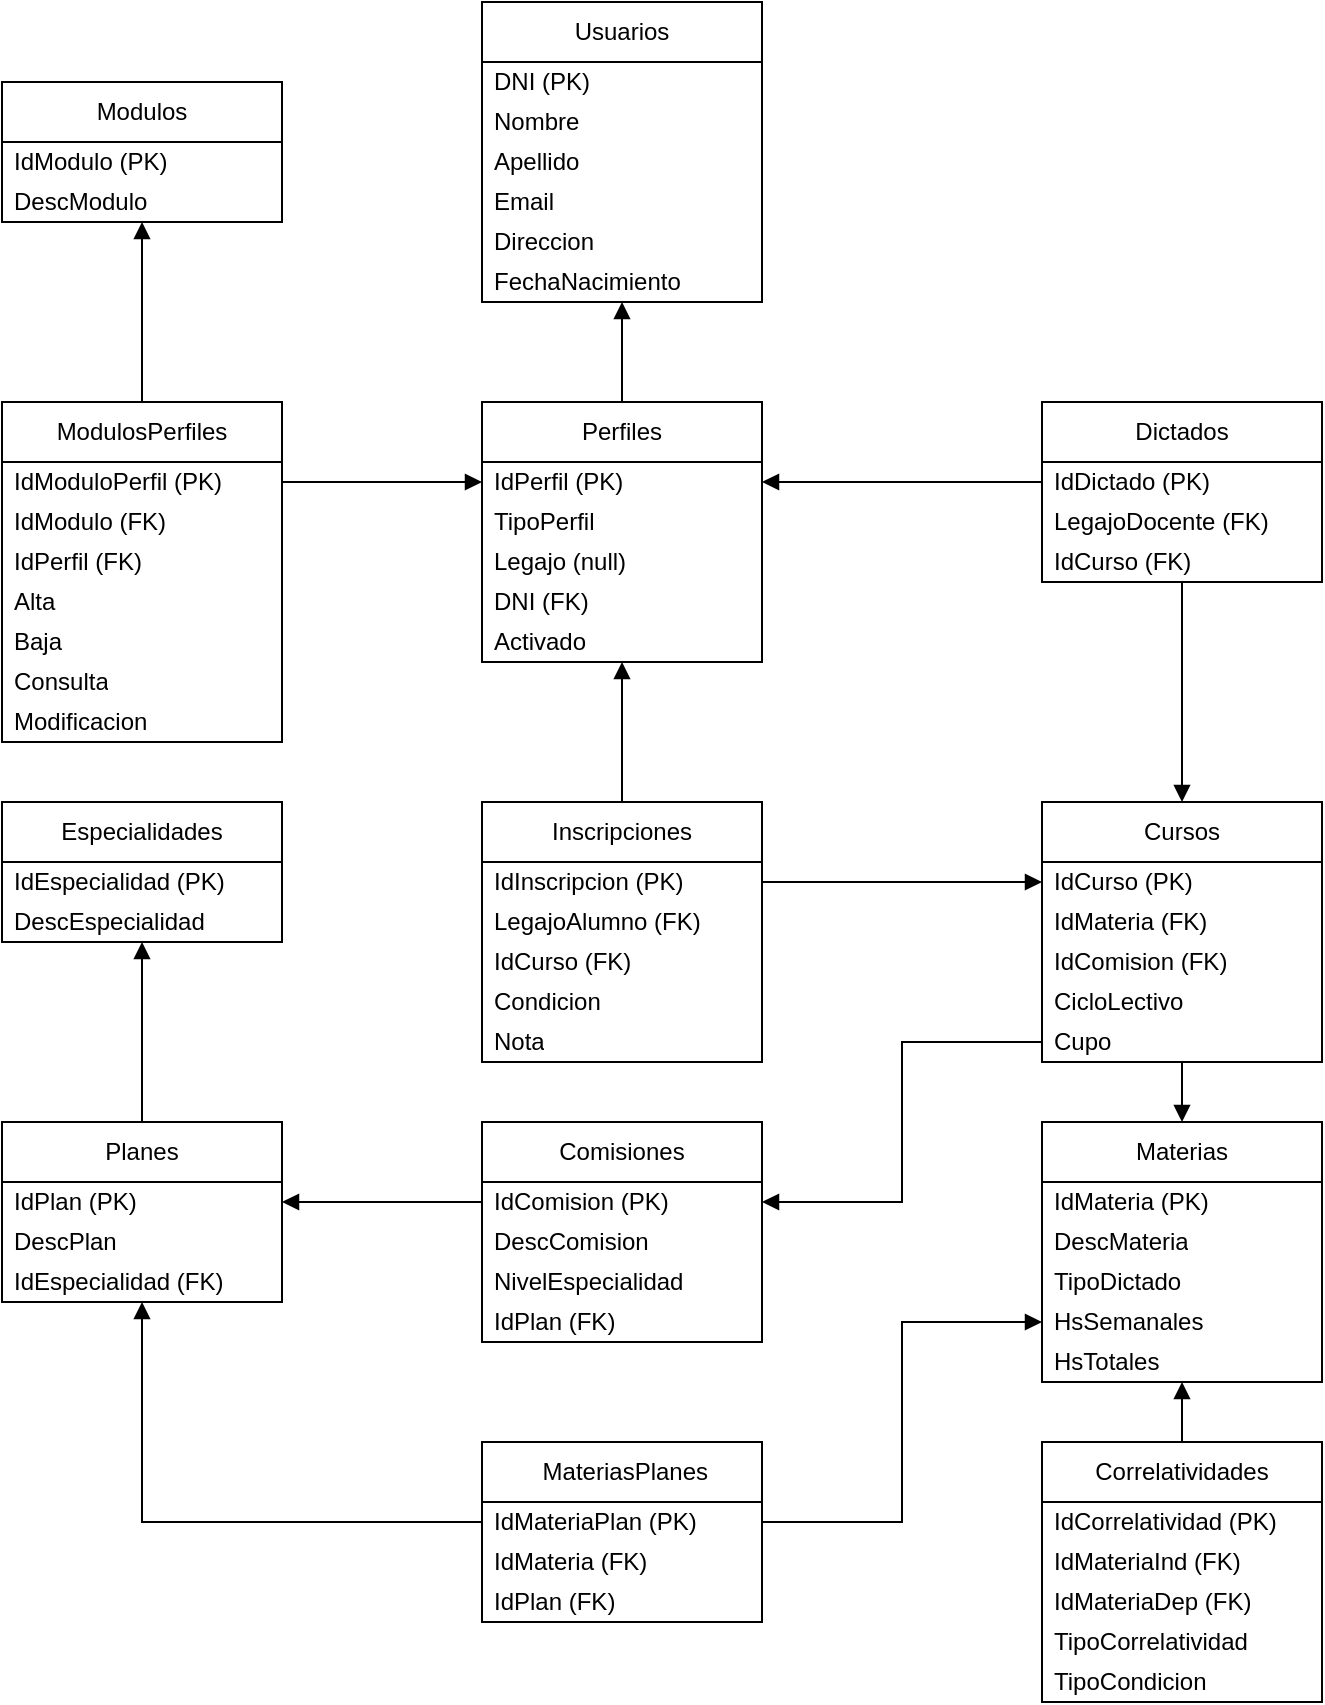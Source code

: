 <mxfile version="24.7.7">
  <diagram name="Página-1" id="l2a9CAKYkwAbRmcIEHnx">
    <mxGraphModel dx="1602" dy="895" grid="1" gridSize="10" guides="1" tooltips="1" connect="1" arrows="1" fold="1" page="1" pageScale="1" pageWidth="827" pageHeight="1169" math="0" shadow="0">
      <root>
        <mxCell id="0" />
        <mxCell id="1" parent="0" />
        <mxCell id="CS71V7BLejoO1bEl9pAI-142" style="edgeStyle=orthogonalEdgeStyle;rounded=0;orthogonalLoop=1;jettySize=auto;html=1;exitX=0.5;exitY=0;exitDx=0;exitDy=0;endArrow=block;endFill=1;" edge="1" parent="1" source="FC6xIrbxO7BIfS6cuUtR-1" target="CS71V7BLejoO1bEl9pAI-1">
          <mxGeometry relative="1" as="geometry" />
        </mxCell>
        <mxCell id="FC6xIrbxO7BIfS6cuUtR-1" value="Perfiles" style="swimlane;fontStyle=0;childLayout=stackLayout;horizontal=1;startSize=30;horizontalStack=0;resizeParent=1;resizeParentMax=0;resizeLast=0;collapsible=1;marginBottom=0;whiteSpace=wrap;html=1;" parent="1" vertex="1">
          <mxGeometry x="320" y="280" width="140" height="130" as="geometry" />
        </mxCell>
        <mxCell id="CS71V7BLejoO1bEl9pAI-99" value="IdPerfil (PK)" style="text;strokeColor=none;fillColor=none;align=left;verticalAlign=middle;spacingLeft=4;spacingRight=4;overflow=hidden;points=[[0,0.5],[1,0.5]];portConstraint=eastwest;rotatable=0;whiteSpace=wrap;html=1;" vertex="1" parent="FC6xIrbxO7BIfS6cuUtR-1">
          <mxGeometry y="30" width="140" height="20" as="geometry" />
        </mxCell>
        <mxCell id="FC6xIrbxO7BIfS6cuUtR-9" value="TipoPerfil" style="text;strokeColor=none;fillColor=none;align=left;verticalAlign=middle;spacingLeft=4;spacingRight=4;overflow=hidden;points=[[0,0.5],[1,0.5]];portConstraint=eastwest;rotatable=0;whiteSpace=wrap;html=1;" parent="FC6xIrbxO7BIfS6cuUtR-1" vertex="1">
          <mxGeometry y="50" width="140" height="20" as="geometry" />
        </mxCell>
        <mxCell id="CS71V7BLejoO1bEl9pAI-15" value="Legajo (null)" style="text;strokeColor=none;fillColor=none;align=left;verticalAlign=middle;spacingLeft=4;spacingRight=4;overflow=hidden;points=[[0,0.5],[1,0.5]];portConstraint=eastwest;rotatable=0;whiteSpace=wrap;html=1;" vertex="1" parent="FC6xIrbxO7BIfS6cuUtR-1">
          <mxGeometry y="70" width="140" height="20" as="geometry" />
        </mxCell>
        <mxCell id="CS71V7BLejoO1bEl9pAI-17" value="DNI (FK)" style="text;strokeColor=none;fillColor=none;align=left;verticalAlign=middle;spacingLeft=4;spacingRight=4;overflow=hidden;points=[[0,0.5],[1,0.5]];portConstraint=eastwest;rotatable=0;whiteSpace=wrap;html=1;" vertex="1" parent="FC6xIrbxO7BIfS6cuUtR-1">
          <mxGeometry y="90" width="140" height="20" as="geometry" />
        </mxCell>
        <mxCell id="CS71V7BLejoO1bEl9pAI-157" value="Activado" style="text;strokeColor=none;fillColor=none;align=left;verticalAlign=middle;spacingLeft=4;spacingRight=4;overflow=hidden;points=[[0,0.5],[1,0.5]];portConstraint=eastwest;rotatable=0;whiteSpace=wrap;html=1;" vertex="1" parent="FC6xIrbxO7BIfS6cuUtR-1">
          <mxGeometry y="110" width="140" height="20" as="geometry" />
        </mxCell>
        <mxCell id="CS71V7BLejoO1bEl9pAI-1" value="Usuarios" style="swimlane;fontStyle=0;childLayout=stackLayout;horizontal=1;startSize=30;horizontalStack=0;resizeParent=1;resizeParentMax=0;resizeLast=0;collapsible=1;marginBottom=0;whiteSpace=wrap;html=1;" vertex="1" parent="1">
          <mxGeometry x="320" y="80" width="140" height="150" as="geometry" />
        </mxCell>
        <mxCell id="CS71V7BLejoO1bEl9pAI-2" value="DNI (PK)" style="text;strokeColor=none;fillColor=none;align=left;verticalAlign=middle;spacingLeft=4;spacingRight=4;overflow=hidden;points=[[0,0.5],[1,0.5]];portConstraint=eastwest;rotatable=0;whiteSpace=wrap;html=1;" vertex="1" parent="CS71V7BLejoO1bEl9pAI-1">
          <mxGeometry y="30" width="140" height="20" as="geometry" />
        </mxCell>
        <mxCell id="CS71V7BLejoO1bEl9pAI-3" value="Nombre" style="text;strokeColor=none;fillColor=none;align=left;verticalAlign=middle;spacingLeft=4;spacingRight=4;overflow=hidden;points=[[0,0.5],[1,0.5]];portConstraint=eastwest;rotatable=0;whiteSpace=wrap;html=1;" vertex="1" parent="CS71V7BLejoO1bEl9pAI-1">
          <mxGeometry y="50" width="140" height="20" as="geometry" />
        </mxCell>
        <mxCell id="CS71V7BLejoO1bEl9pAI-4" value="Apellido" style="text;strokeColor=none;fillColor=none;align=left;verticalAlign=middle;spacingLeft=4;spacingRight=4;overflow=hidden;points=[[0,0.5],[1,0.5]];portConstraint=eastwest;rotatable=0;whiteSpace=wrap;html=1;" vertex="1" parent="CS71V7BLejoO1bEl9pAI-1">
          <mxGeometry y="70" width="140" height="20" as="geometry" />
        </mxCell>
        <mxCell id="CS71V7BLejoO1bEl9pAI-5" value="Email" style="text;strokeColor=none;fillColor=none;align=left;verticalAlign=middle;spacingLeft=4;spacingRight=4;overflow=hidden;points=[[0,0.5],[1,0.5]];portConstraint=eastwest;rotatable=0;whiteSpace=wrap;html=1;" vertex="1" parent="CS71V7BLejoO1bEl9pAI-1">
          <mxGeometry y="90" width="140" height="20" as="geometry" />
        </mxCell>
        <mxCell id="CS71V7BLejoO1bEl9pAI-6" value="Direccion" style="text;strokeColor=none;fillColor=none;align=left;verticalAlign=middle;spacingLeft=4;spacingRight=4;overflow=hidden;points=[[0,0.5],[1,0.5]];portConstraint=eastwest;rotatable=0;whiteSpace=wrap;html=1;" vertex="1" parent="CS71V7BLejoO1bEl9pAI-1">
          <mxGeometry y="110" width="140" height="20" as="geometry" />
        </mxCell>
        <mxCell id="CS71V7BLejoO1bEl9pAI-7" value="FechaNacimiento" style="text;strokeColor=none;fillColor=none;align=left;verticalAlign=middle;spacingLeft=4;spacingRight=4;overflow=hidden;points=[[0,0.5],[1,0.5]];portConstraint=eastwest;rotatable=0;whiteSpace=wrap;html=1;" vertex="1" parent="CS71V7BLejoO1bEl9pAI-1">
          <mxGeometry y="130" width="140" height="20" as="geometry" />
        </mxCell>
        <mxCell id="CS71V7BLejoO1bEl9pAI-93" style="edgeStyle=orthogonalEdgeStyle;rounded=0;orthogonalLoop=1;jettySize=auto;html=1;exitX=0.5;exitY=0;exitDx=0;exitDy=0;endArrow=none;endFill=0;startArrow=block;startFill=1;" edge="1" parent="1" source="CS71V7BLejoO1bEl9pAI-46" target="CS71V7BLejoO1bEl9pAI-70">
          <mxGeometry relative="1" as="geometry" />
        </mxCell>
        <mxCell id="CS71V7BLejoO1bEl9pAI-46" value="Materias" style="swimlane;fontStyle=0;childLayout=stackLayout;horizontal=1;startSize=30;horizontalStack=0;resizeParent=1;resizeParentMax=0;resizeLast=0;collapsible=1;marginBottom=0;whiteSpace=wrap;html=1;" vertex="1" parent="1">
          <mxGeometry x="600" y="640" width="140" height="130" as="geometry" />
        </mxCell>
        <mxCell id="CS71V7BLejoO1bEl9pAI-47" value="IdMateria (PK)" style="text;strokeColor=none;fillColor=none;align=left;verticalAlign=middle;spacingLeft=4;spacingRight=4;overflow=hidden;points=[[0,0.5],[1,0.5]];portConstraint=eastwest;rotatable=0;whiteSpace=wrap;html=1;" vertex="1" parent="CS71V7BLejoO1bEl9pAI-46">
          <mxGeometry y="30" width="140" height="20" as="geometry" />
        </mxCell>
        <mxCell id="CS71V7BLejoO1bEl9pAI-48" value="DescMateria" style="text;strokeColor=none;fillColor=none;align=left;verticalAlign=middle;spacingLeft=4;spacingRight=4;overflow=hidden;points=[[0,0.5],[1,0.5]];portConstraint=eastwest;rotatable=0;whiteSpace=wrap;html=1;" vertex="1" parent="CS71V7BLejoO1bEl9pAI-46">
          <mxGeometry y="50" width="140" height="20" as="geometry" />
        </mxCell>
        <mxCell id="CS71V7BLejoO1bEl9pAI-156" value="TipoDictado" style="text;strokeColor=none;fillColor=none;align=left;verticalAlign=middle;spacingLeft=4;spacingRight=4;overflow=hidden;points=[[0,0.5],[1,0.5]];portConstraint=eastwest;rotatable=0;whiteSpace=wrap;html=1;" vertex="1" parent="CS71V7BLejoO1bEl9pAI-46">
          <mxGeometry y="70" width="140" height="20" as="geometry" />
        </mxCell>
        <mxCell id="CS71V7BLejoO1bEl9pAI-49" value="HsSemanales" style="text;strokeColor=none;fillColor=none;align=left;verticalAlign=middle;spacingLeft=4;spacingRight=4;overflow=hidden;points=[[0,0.5],[1,0.5]];portConstraint=eastwest;rotatable=0;whiteSpace=wrap;html=1;" vertex="1" parent="CS71V7BLejoO1bEl9pAI-46">
          <mxGeometry y="90" width="140" height="20" as="geometry" />
        </mxCell>
        <mxCell id="CS71V7BLejoO1bEl9pAI-50" value="HsTotales" style="text;strokeColor=none;fillColor=none;align=left;verticalAlign=middle;spacingLeft=4;spacingRight=4;overflow=hidden;points=[[0,0.5],[1,0.5]];portConstraint=eastwest;rotatable=0;whiteSpace=wrap;html=1;" vertex="1" parent="CS71V7BLejoO1bEl9pAI-46">
          <mxGeometry y="110" width="140" height="20" as="geometry" />
        </mxCell>
        <mxCell id="CS71V7BLejoO1bEl9pAI-69" style="edgeStyle=orthogonalEdgeStyle;rounded=0;orthogonalLoop=1;jettySize=auto;html=1;exitX=1;exitY=0.5;exitDx=0;exitDy=0;entryX=0;entryY=0.5;entryDx=0;entryDy=0;endArrow=none;endFill=0;startArrow=block;startFill=1;" edge="1" parent="1" source="CS71V7BLejoO1bEl9pAI-54" target="CS71V7BLejoO1bEl9pAI-63">
          <mxGeometry relative="1" as="geometry" />
        </mxCell>
        <mxCell id="CS71V7BLejoO1bEl9pAI-94" style="edgeStyle=orthogonalEdgeStyle;rounded=0;orthogonalLoop=1;jettySize=auto;html=1;exitX=0.5;exitY=0;exitDx=0;exitDy=0;endArrow=block;endFill=1;startArrow=none;startFill=0;" edge="1" parent="1" source="CS71V7BLejoO1bEl9pAI-53" target="CS71V7BLejoO1bEl9pAI-58">
          <mxGeometry relative="1" as="geometry" />
        </mxCell>
        <mxCell id="CS71V7BLejoO1bEl9pAI-53" value="Planes" style="swimlane;fontStyle=0;childLayout=stackLayout;horizontal=1;startSize=30;horizontalStack=0;resizeParent=1;resizeParentMax=0;resizeLast=0;collapsible=1;marginBottom=0;whiteSpace=wrap;html=1;" vertex="1" parent="1">
          <mxGeometry x="80" y="640" width="140" height="90" as="geometry" />
        </mxCell>
        <mxCell id="CS71V7BLejoO1bEl9pAI-54" value="IdPlan (PK)" style="text;strokeColor=none;fillColor=none;align=left;verticalAlign=middle;spacingLeft=4;spacingRight=4;overflow=hidden;points=[[0,0.5],[1,0.5]];portConstraint=eastwest;rotatable=0;whiteSpace=wrap;html=1;" vertex="1" parent="CS71V7BLejoO1bEl9pAI-53">
          <mxGeometry y="30" width="140" height="20" as="geometry" />
        </mxCell>
        <mxCell id="CS71V7BLejoO1bEl9pAI-55" value="DescPlan" style="text;strokeColor=none;fillColor=none;align=left;verticalAlign=middle;spacingLeft=4;spacingRight=4;overflow=hidden;points=[[0,0.5],[1,0.5]];portConstraint=eastwest;rotatable=0;whiteSpace=wrap;html=1;" vertex="1" parent="CS71V7BLejoO1bEl9pAI-53">
          <mxGeometry y="50" width="140" height="20" as="geometry" />
        </mxCell>
        <mxCell id="CS71V7BLejoO1bEl9pAI-56" value="IdEspecialidad (FK)" style="text;strokeColor=none;fillColor=none;align=left;verticalAlign=middle;spacingLeft=4;spacingRight=4;overflow=hidden;points=[[0,0.5],[1,0.5]];portConstraint=eastwest;rotatable=0;whiteSpace=wrap;html=1;" vertex="1" parent="CS71V7BLejoO1bEl9pAI-53">
          <mxGeometry y="70" width="140" height="20" as="geometry" />
        </mxCell>
        <mxCell id="CS71V7BLejoO1bEl9pAI-58" value="Especialidades" style="swimlane;fontStyle=0;childLayout=stackLayout;horizontal=1;startSize=30;horizontalStack=0;resizeParent=1;resizeParentMax=0;resizeLast=0;collapsible=1;marginBottom=0;whiteSpace=wrap;html=1;" vertex="1" parent="1">
          <mxGeometry x="80" y="480" width="140" height="70" as="geometry" />
        </mxCell>
        <mxCell id="CS71V7BLejoO1bEl9pAI-59" value="IdEspecialidad (PK)" style="text;strokeColor=none;fillColor=none;align=left;verticalAlign=middle;spacingLeft=4;spacingRight=4;overflow=hidden;points=[[0,0.5],[1,0.5]];portConstraint=eastwest;rotatable=0;whiteSpace=wrap;html=1;" vertex="1" parent="CS71V7BLejoO1bEl9pAI-58">
          <mxGeometry y="30" width="140" height="20" as="geometry" />
        </mxCell>
        <mxCell id="CS71V7BLejoO1bEl9pAI-60" value="DescEspecialidad" style="text;strokeColor=none;fillColor=none;align=left;verticalAlign=middle;spacingLeft=4;spacingRight=4;overflow=hidden;points=[[0,0.5],[1,0.5]];portConstraint=eastwest;rotatable=0;whiteSpace=wrap;html=1;" vertex="1" parent="CS71V7BLejoO1bEl9pAI-58">
          <mxGeometry y="50" width="140" height="20" as="geometry" />
        </mxCell>
        <mxCell id="CS71V7BLejoO1bEl9pAI-79" style="edgeStyle=orthogonalEdgeStyle;rounded=0;orthogonalLoop=1;jettySize=auto;html=1;exitX=1;exitY=0.5;exitDx=0;exitDy=0;entryX=0;entryY=0.5;entryDx=0;entryDy=0;endArrow=none;endFill=0;startArrow=block;startFill=1;" edge="1" parent="1" source="CS71V7BLejoO1bEl9pAI-63" target="CS71V7BLejoO1bEl9pAI-74">
          <mxGeometry relative="1" as="geometry">
            <mxPoint x="600" y="510.0" as="targetPoint" />
          </mxGeometry>
        </mxCell>
        <mxCell id="CS71V7BLejoO1bEl9pAI-62" value="Comisiones" style="swimlane;fontStyle=0;childLayout=stackLayout;horizontal=1;startSize=30;horizontalStack=0;resizeParent=1;resizeParentMax=0;resizeLast=0;collapsible=1;marginBottom=0;whiteSpace=wrap;html=1;" vertex="1" parent="1">
          <mxGeometry x="320" y="640" width="140" height="110" as="geometry" />
        </mxCell>
        <mxCell id="CS71V7BLejoO1bEl9pAI-63" value="IdComision (PK)" style="text;strokeColor=none;fillColor=none;align=left;verticalAlign=middle;spacingLeft=4;spacingRight=4;overflow=hidden;points=[[0,0.5],[1,0.5]];portConstraint=eastwest;rotatable=0;whiteSpace=wrap;html=1;" vertex="1" parent="CS71V7BLejoO1bEl9pAI-62">
          <mxGeometry y="30" width="140" height="20" as="geometry" />
        </mxCell>
        <mxCell id="CS71V7BLejoO1bEl9pAI-64" value="DescComision" style="text;strokeColor=none;fillColor=none;align=left;verticalAlign=middle;spacingLeft=4;spacingRight=4;overflow=hidden;points=[[0,0.5],[1,0.5]];portConstraint=eastwest;rotatable=0;whiteSpace=wrap;html=1;" vertex="1" parent="CS71V7BLejoO1bEl9pAI-62">
          <mxGeometry y="50" width="140" height="20" as="geometry" />
        </mxCell>
        <mxCell id="CS71V7BLejoO1bEl9pAI-68" value="NivelEspecialidad" style="text;strokeColor=none;fillColor=none;align=left;verticalAlign=middle;spacingLeft=4;spacingRight=4;overflow=hidden;points=[[0,0.5],[1,0.5]];portConstraint=eastwest;rotatable=0;whiteSpace=wrap;html=1;" vertex="1" parent="CS71V7BLejoO1bEl9pAI-62">
          <mxGeometry y="70" width="140" height="20" as="geometry" />
        </mxCell>
        <mxCell id="CS71V7BLejoO1bEl9pAI-65" value="IdPlan (FK)" style="text;strokeColor=none;fillColor=none;align=left;verticalAlign=middle;spacingLeft=4;spacingRight=4;overflow=hidden;points=[[0,0.5],[1,0.5]];portConstraint=eastwest;rotatable=0;whiteSpace=wrap;html=1;" vertex="1" parent="CS71V7BLejoO1bEl9pAI-62">
          <mxGeometry y="90" width="140" height="20" as="geometry" />
        </mxCell>
        <mxCell id="CS71V7BLejoO1bEl9pAI-105" style="edgeStyle=orthogonalEdgeStyle;rounded=0;orthogonalLoop=1;jettySize=auto;html=1;exitX=0.5;exitY=0;exitDx=0;exitDy=0;endArrow=none;endFill=0;startArrow=block;startFill=1;" edge="1" parent="1" source="CS71V7BLejoO1bEl9pAI-70" target="CS71V7BLejoO1bEl9pAI-101">
          <mxGeometry relative="1" as="geometry" />
        </mxCell>
        <mxCell id="CS71V7BLejoO1bEl9pAI-70" value="Cursos" style="swimlane;fontStyle=0;childLayout=stackLayout;horizontal=1;startSize=30;horizontalStack=0;resizeParent=1;resizeParentMax=0;resizeLast=0;collapsible=1;marginBottom=0;whiteSpace=wrap;html=1;" vertex="1" parent="1">
          <mxGeometry x="600" y="480" width="140" height="130" as="geometry" />
        </mxCell>
        <mxCell id="CS71V7BLejoO1bEl9pAI-100" value="IdCurso (PK)" style="text;strokeColor=none;fillColor=none;align=left;verticalAlign=middle;spacingLeft=4;spacingRight=4;overflow=hidden;points=[[0,0.5],[1,0.5]];portConstraint=eastwest;rotatable=0;whiteSpace=wrap;html=1;" vertex="1" parent="CS71V7BLejoO1bEl9pAI-70">
          <mxGeometry y="30" width="140" height="20" as="geometry" />
        </mxCell>
        <mxCell id="CS71V7BLejoO1bEl9pAI-72" value="IdMateria (FK)" style="text;strokeColor=none;fillColor=none;align=left;verticalAlign=middle;spacingLeft=4;spacingRight=4;overflow=hidden;points=[[0,0.5],[1,0.5]];portConstraint=eastwest;rotatable=0;whiteSpace=wrap;html=1;" vertex="1" parent="CS71V7BLejoO1bEl9pAI-70">
          <mxGeometry y="50" width="140" height="20" as="geometry" />
        </mxCell>
        <mxCell id="CS71V7BLejoO1bEl9pAI-73" value="IdComision (FK)" style="text;strokeColor=none;fillColor=none;align=left;verticalAlign=middle;spacingLeft=4;spacingRight=4;overflow=hidden;points=[[0,0.5],[1,0.5]];portConstraint=eastwest;rotatable=0;whiteSpace=wrap;html=1;" vertex="1" parent="CS71V7BLejoO1bEl9pAI-70">
          <mxGeometry y="70" width="140" height="20" as="geometry" />
        </mxCell>
        <mxCell id="CS71V7BLejoO1bEl9pAI-75" value="CicloLectivo" style="text;strokeColor=none;fillColor=none;align=left;verticalAlign=middle;spacingLeft=4;spacingRight=4;overflow=hidden;points=[[0,0.5],[1,0.5]];portConstraint=eastwest;rotatable=0;whiteSpace=wrap;html=1;" vertex="1" parent="CS71V7BLejoO1bEl9pAI-70">
          <mxGeometry y="90" width="140" height="20" as="geometry" />
        </mxCell>
        <mxCell id="CS71V7BLejoO1bEl9pAI-74" value="Cupo" style="text;strokeColor=none;fillColor=none;align=left;verticalAlign=middle;spacingLeft=4;spacingRight=4;overflow=hidden;points=[[0,0.5],[1,0.5]];portConstraint=eastwest;rotatable=0;whiteSpace=wrap;html=1;" vertex="1" parent="CS71V7BLejoO1bEl9pAI-70">
          <mxGeometry y="110" width="140" height="20" as="geometry" />
        </mxCell>
        <mxCell id="CS71V7BLejoO1bEl9pAI-85" value="&amp;nbsp;MateriasPlanes" style="swimlane;fontStyle=0;childLayout=stackLayout;horizontal=1;startSize=30;horizontalStack=0;resizeParent=1;resizeParentMax=0;resizeLast=0;collapsible=1;marginBottom=0;whiteSpace=wrap;html=1;" vertex="1" parent="1">
          <mxGeometry x="320" y="800" width="140" height="90" as="geometry" />
        </mxCell>
        <mxCell id="CS71V7BLejoO1bEl9pAI-86" value="IdMateriaPlan (PK)" style="text;strokeColor=none;fillColor=none;align=left;verticalAlign=middle;spacingLeft=4;spacingRight=4;overflow=hidden;points=[[0,0.5],[1,0.5]];portConstraint=eastwest;rotatable=0;whiteSpace=wrap;html=1;" vertex="1" parent="CS71V7BLejoO1bEl9pAI-85">
          <mxGeometry y="30" width="140" height="20" as="geometry" />
        </mxCell>
        <mxCell id="CS71V7BLejoO1bEl9pAI-109" value="IdMateria (FK)" style="text;strokeColor=none;fillColor=none;align=left;verticalAlign=middle;spacingLeft=4;spacingRight=4;overflow=hidden;points=[[0,0.5],[1,0.5]];portConstraint=eastwest;rotatable=0;whiteSpace=wrap;html=1;" vertex="1" parent="CS71V7BLejoO1bEl9pAI-85">
          <mxGeometry y="50" width="140" height="20" as="geometry" />
        </mxCell>
        <mxCell id="CS71V7BLejoO1bEl9pAI-89" value="IdPlan (FK)" style="text;strokeColor=none;fillColor=none;align=left;verticalAlign=middle;spacingLeft=4;spacingRight=4;overflow=hidden;points=[[0,0.5],[1,0.5]];portConstraint=eastwest;rotatable=0;whiteSpace=wrap;html=1;" vertex="1" parent="CS71V7BLejoO1bEl9pAI-85">
          <mxGeometry y="70" width="140" height="20" as="geometry" />
        </mxCell>
        <mxCell id="CS71V7BLejoO1bEl9pAI-91" style="edgeStyle=orthogonalEdgeStyle;rounded=0;orthogonalLoop=1;jettySize=auto;html=1;exitX=0;exitY=0.5;exitDx=0;exitDy=0;endArrow=block;endFill=1;startArrow=none;startFill=0;" edge="1" parent="1" source="CS71V7BLejoO1bEl9pAI-86" target="CS71V7BLejoO1bEl9pAI-53">
          <mxGeometry relative="1" as="geometry" />
        </mxCell>
        <mxCell id="CS71V7BLejoO1bEl9pAI-92" style="edgeStyle=orthogonalEdgeStyle;rounded=0;orthogonalLoop=1;jettySize=auto;html=1;exitX=1;exitY=0.5;exitDx=0;exitDy=0;endArrow=block;endFill=1;startArrow=none;startFill=0;entryX=0;entryY=0.5;entryDx=0;entryDy=0;" edge="1" parent="1" source="CS71V7BLejoO1bEl9pAI-86" target="CS71V7BLejoO1bEl9pAI-49">
          <mxGeometry relative="1" as="geometry" />
        </mxCell>
        <mxCell id="CS71V7BLejoO1bEl9pAI-108" style="edgeStyle=orthogonalEdgeStyle;rounded=0;orthogonalLoop=1;jettySize=auto;html=1;exitX=0.5;exitY=0;exitDx=0;exitDy=0;endArrow=block;endFill=1;" edge="1" parent="1" source="CS71V7BLejoO1bEl9pAI-95" target="FC6xIrbxO7BIfS6cuUtR-1">
          <mxGeometry relative="1" as="geometry" />
        </mxCell>
        <mxCell id="CS71V7BLejoO1bEl9pAI-95" value="Inscripciones" style="swimlane;fontStyle=0;childLayout=stackLayout;horizontal=1;startSize=30;horizontalStack=0;resizeParent=1;resizeParentMax=0;resizeLast=0;collapsible=1;marginBottom=0;whiteSpace=wrap;html=1;" vertex="1" parent="1">
          <mxGeometry x="320" y="480" width="140" height="130" as="geometry" />
        </mxCell>
        <mxCell id="CS71V7BLejoO1bEl9pAI-98" value="IdInscripcion (PK)" style="text;strokeColor=none;fillColor=none;align=left;verticalAlign=middle;spacingLeft=4;spacingRight=4;overflow=hidden;points=[[0,0.5],[1,0.5]];portConstraint=eastwest;rotatable=0;whiteSpace=wrap;html=1;" vertex="1" parent="CS71V7BLejoO1bEl9pAI-95">
          <mxGeometry y="30" width="140" height="20" as="geometry" />
        </mxCell>
        <mxCell id="CS71V7BLejoO1bEl9pAI-96" value="LegajoAlumno (FK)" style="text;strokeColor=none;fillColor=none;align=left;verticalAlign=middle;spacingLeft=4;spacingRight=4;overflow=hidden;points=[[0,0.5],[1,0.5]];portConstraint=eastwest;rotatable=0;whiteSpace=wrap;html=1;" vertex="1" parent="CS71V7BLejoO1bEl9pAI-95">
          <mxGeometry y="50" width="140" height="20" as="geometry" />
        </mxCell>
        <mxCell id="CS71V7BLejoO1bEl9pAI-97" value="IdCurso (FK)" style="text;strokeColor=none;fillColor=none;align=left;verticalAlign=middle;spacingLeft=4;spacingRight=4;overflow=hidden;points=[[0,0.5],[1,0.5]];portConstraint=eastwest;rotatable=0;whiteSpace=wrap;html=1;" vertex="1" parent="CS71V7BLejoO1bEl9pAI-95">
          <mxGeometry y="70" width="140" height="20" as="geometry" />
        </mxCell>
        <mxCell id="CS71V7BLejoO1bEl9pAI-143" value="Condicion" style="text;strokeColor=none;fillColor=none;align=left;verticalAlign=middle;spacingLeft=4;spacingRight=4;overflow=hidden;points=[[0,0.5],[1,0.5]];portConstraint=eastwest;rotatable=0;whiteSpace=wrap;html=1;" vertex="1" parent="CS71V7BLejoO1bEl9pAI-95">
          <mxGeometry y="90" width="140" height="20" as="geometry" />
        </mxCell>
        <mxCell id="CS71V7BLejoO1bEl9pAI-144" value="Nota" style="text;strokeColor=none;fillColor=none;align=left;verticalAlign=middle;spacingLeft=4;spacingRight=4;overflow=hidden;points=[[0,0.5],[1,0.5]];portConstraint=eastwest;rotatable=0;whiteSpace=wrap;html=1;" vertex="1" parent="CS71V7BLejoO1bEl9pAI-95">
          <mxGeometry y="110" width="140" height="20" as="geometry" />
        </mxCell>
        <mxCell id="CS71V7BLejoO1bEl9pAI-101" value="Dictados" style="swimlane;fontStyle=0;childLayout=stackLayout;horizontal=1;startSize=30;horizontalStack=0;resizeParent=1;resizeParentMax=0;resizeLast=0;collapsible=1;marginBottom=0;whiteSpace=wrap;html=1;" vertex="1" parent="1">
          <mxGeometry x="600" y="280" width="140" height="90" as="geometry" />
        </mxCell>
        <mxCell id="CS71V7BLejoO1bEl9pAI-102" value="IdDictado (PK)" style="text;strokeColor=none;fillColor=none;align=left;verticalAlign=middle;spacingLeft=4;spacingRight=4;overflow=hidden;points=[[0,0.5],[1,0.5]];portConstraint=eastwest;rotatable=0;whiteSpace=wrap;html=1;" vertex="1" parent="CS71V7BLejoO1bEl9pAI-101">
          <mxGeometry y="30" width="140" height="20" as="geometry" />
        </mxCell>
        <mxCell id="CS71V7BLejoO1bEl9pAI-103" value="LegajoDocente (FK)" style="text;strokeColor=none;fillColor=none;align=left;verticalAlign=middle;spacingLeft=4;spacingRight=4;overflow=hidden;points=[[0,0.5],[1,0.5]];portConstraint=eastwest;rotatable=0;whiteSpace=wrap;html=1;" vertex="1" parent="CS71V7BLejoO1bEl9pAI-101">
          <mxGeometry y="50" width="140" height="20" as="geometry" />
        </mxCell>
        <mxCell id="CS71V7BLejoO1bEl9pAI-104" value="IdCurso (FK)" style="text;strokeColor=none;fillColor=none;align=left;verticalAlign=middle;spacingLeft=4;spacingRight=4;overflow=hidden;points=[[0,0.5],[1,0.5]];portConstraint=eastwest;rotatable=0;whiteSpace=wrap;html=1;" vertex="1" parent="CS71V7BLejoO1bEl9pAI-101">
          <mxGeometry y="70" width="140" height="20" as="geometry" />
        </mxCell>
        <mxCell id="CS71V7BLejoO1bEl9pAI-106" style="edgeStyle=orthogonalEdgeStyle;rounded=0;orthogonalLoop=1;jettySize=auto;html=1;exitX=1;exitY=0.5;exitDx=0;exitDy=0;entryX=0;entryY=0.5;entryDx=0;entryDy=0;endArrow=none;endFill=0;startArrow=block;startFill=1;" edge="1" parent="1" source="CS71V7BLejoO1bEl9pAI-99" target="CS71V7BLejoO1bEl9pAI-102">
          <mxGeometry relative="1" as="geometry" />
        </mxCell>
        <mxCell id="CS71V7BLejoO1bEl9pAI-107" style="edgeStyle=orthogonalEdgeStyle;rounded=0;orthogonalLoop=1;jettySize=auto;html=1;exitX=1;exitY=0.5;exitDx=0;exitDy=0;entryX=0;entryY=0.5;entryDx=0;entryDy=0;endArrow=block;endFill=1;startArrow=none;startFill=0;" edge="1" parent="1" source="CS71V7BLejoO1bEl9pAI-98" target="CS71V7BLejoO1bEl9pAI-100">
          <mxGeometry relative="1" as="geometry" />
        </mxCell>
        <mxCell id="CS71V7BLejoO1bEl9pAI-124" value="Modulos" style="swimlane;fontStyle=0;childLayout=stackLayout;horizontal=1;startSize=30;horizontalStack=0;resizeParent=1;resizeParentMax=0;resizeLast=0;collapsible=1;marginBottom=0;whiteSpace=wrap;html=1;" vertex="1" parent="1">
          <mxGeometry x="80" y="120" width="140" height="70" as="geometry" />
        </mxCell>
        <mxCell id="CS71V7BLejoO1bEl9pAI-125" value="IdModulo (PK)" style="text;strokeColor=none;fillColor=none;align=left;verticalAlign=middle;spacingLeft=4;spacingRight=4;overflow=hidden;points=[[0,0.5],[1,0.5]];portConstraint=eastwest;rotatable=0;whiteSpace=wrap;html=1;" vertex="1" parent="CS71V7BLejoO1bEl9pAI-124">
          <mxGeometry y="30" width="140" height="20" as="geometry" />
        </mxCell>
        <mxCell id="CS71V7BLejoO1bEl9pAI-126" value="DescModulo" style="text;strokeColor=none;fillColor=none;align=left;verticalAlign=middle;spacingLeft=4;spacingRight=4;overflow=hidden;points=[[0,0.5],[1,0.5]];portConstraint=eastwest;rotatable=0;whiteSpace=wrap;html=1;" vertex="1" parent="CS71V7BLejoO1bEl9pAI-124">
          <mxGeometry y="50" width="140" height="20" as="geometry" />
        </mxCell>
        <mxCell id="CS71V7BLejoO1bEl9pAI-141" style="edgeStyle=orthogonalEdgeStyle;rounded=0;orthogonalLoop=1;jettySize=auto;html=1;exitX=0.5;exitY=0;exitDx=0;exitDy=0;endArrow=block;endFill=1;" edge="1" parent="1" source="CS71V7BLejoO1bEl9pAI-131" target="CS71V7BLejoO1bEl9pAI-124">
          <mxGeometry relative="1" as="geometry" />
        </mxCell>
        <mxCell id="CS71V7BLejoO1bEl9pAI-131" value="ModulosPerfiles" style="swimlane;fontStyle=0;childLayout=stackLayout;horizontal=1;startSize=30;horizontalStack=0;resizeParent=1;resizeParentMax=0;resizeLast=0;collapsible=1;marginBottom=0;whiteSpace=wrap;html=1;" vertex="1" parent="1">
          <mxGeometry x="80" y="280" width="140" height="170" as="geometry" />
        </mxCell>
        <mxCell id="CS71V7BLejoO1bEl9pAI-138" value="IdModuloPerfil (PK)" style="text;strokeColor=none;fillColor=none;align=left;verticalAlign=middle;spacingLeft=4;spacingRight=4;overflow=hidden;points=[[0,0.5],[1,0.5]];portConstraint=eastwest;rotatable=0;whiteSpace=wrap;html=1;" vertex="1" parent="CS71V7BLejoO1bEl9pAI-131">
          <mxGeometry y="30" width="140" height="20" as="geometry" />
        </mxCell>
        <mxCell id="CS71V7BLejoO1bEl9pAI-132" value="IdModulo (FK)" style="text;strokeColor=none;fillColor=none;align=left;verticalAlign=middle;spacingLeft=4;spacingRight=4;overflow=hidden;points=[[0,0.5],[1,0.5]];portConstraint=eastwest;rotatable=0;whiteSpace=wrap;html=1;" vertex="1" parent="CS71V7BLejoO1bEl9pAI-131">
          <mxGeometry y="50" width="140" height="20" as="geometry" />
        </mxCell>
        <mxCell id="CS71V7BLejoO1bEl9pAI-134" value="IdPerfil (FK)" style="text;strokeColor=none;fillColor=none;align=left;verticalAlign=middle;spacingLeft=4;spacingRight=4;overflow=hidden;points=[[0,0.5],[1,0.5]];portConstraint=eastwest;rotatable=0;whiteSpace=wrap;html=1;" vertex="1" parent="CS71V7BLejoO1bEl9pAI-131">
          <mxGeometry y="70" width="140" height="20" as="geometry" />
        </mxCell>
        <mxCell id="CS71V7BLejoO1bEl9pAI-133" value="Alta" style="text;strokeColor=none;fillColor=none;align=left;verticalAlign=middle;spacingLeft=4;spacingRight=4;overflow=hidden;points=[[0,0.5],[1,0.5]];portConstraint=eastwest;rotatable=0;whiteSpace=wrap;html=1;" vertex="1" parent="CS71V7BLejoO1bEl9pAI-131">
          <mxGeometry y="90" width="140" height="20" as="geometry" />
        </mxCell>
        <mxCell id="CS71V7BLejoO1bEl9pAI-135" value="Baja" style="text;strokeColor=none;fillColor=none;align=left;verticalAlign=middle;spacingLeft=4;spacingRight=4;overflow=hidden;points=[[0,0.5],[1,0.5]];portConstraint=eastwest;rotatable=0;whiteSpace=wrap;html=1;" vertex="1" parent="CS71V7BLejoO1bEl9pAI-131">
          <mxGeometry y="110" width="140" height="20" as="geometry" />
        </mxCell>
        <mxCell id="CS71V7BLejoO1bEl9pAI-137" value="Consulta" style="text;strokeColor=none;fillColor=none;align=left;verticalAlign=middle;spacingLeft=4;spacingRight=4;overflow=hidden;points=[[0,0.5],[1,0.5]];portConstraint=eastwest;rotatable=0;whiteSpace=wrap;html=1;" vertex="1" parent="CS71V7BLejoO1bEl9pAI-131">
          <mxGeometry y="130" width="140" height="20" as="geometry" />
        </mxCell>
        <mxCell id="CS71V7BLejoO1bEl9pAI-136" value="Modificacion" style="text;strokeColor=none;fillColor=none;align=left;verticalAlign=middle;spacingLeft=4;spacingRight=4;overflow=hidden;points=[[0,0.5],[1,0.5]];portConstraint=eastwest;rotatable=0;whiteSpace=wrap;html=1;" vertex="1" parent="CS71V7BLejoO1bEl9pAI-131">
          <mxGeometry y="150" width="140" height="20" as="geometry" />
        </mxCell>
        <mxCell id="CS71V7BLejoO1bEl9pAI-140" style="edgeStyle=orthogonalEdgeStyle;rounded=0;orthogonalLoop=1;jettySize=auto;html=1;exitX=1;exitY=0.5;exitDx=0;exitDy=0;endArrow=block;endFill=1;entryX=0;entryY=0.5;entryDx=0;entryDy=0;" edge="1" parent="1" source="CS71V7BLejoO1bEl9pAI-138" target="CS71V7BLejoO1bEl9pAI-99">
          <mxGeometry relative="1" as="geometry">
            <mxPoint x="80" y="310" as="targetPoint" />
          </mxGeometry>
        </mxCell>
        <mxCell id="CS71V7BLejoO1bEl9pAI-155" style="edgeStyle=orthogonalEdgeStyle;rounded=0;orthogonalLoop=1;jettySize=auto;html=1;exitX=0.5;exitY=0;exitDx=0;exitDy=0;endArrow=block;endFill=1;" edge="1" parent="1" source="CS71V7BLejoO1bEl9pAI-146" target="CS71V7BLejoO1bEl9pAI-46">
          <mxGeometry relative="1" as="geometry" />
        </mxCell>
        <mxCell id="CS71V7BLejoO1bEl9pAI-146" value="Correlatividades" style="swimlane;fontStyle=0;childLayout=stackLayout;horizontal=1;startSize=30;horizontalStack=0;resizeParent=1;resizeParentMax=0;resizeLast=0;collapsible=1;marginBottom=0;whiteSpace=wrap;html=1;" vertex="1" parent="1">
          <mxGeometry x="600" y="800" width="140" height="130" as="geometry" />
        </mxCell>
        <mxCell id="CS71V7BLejoO1bEl9pAI-147" value="IdCorrelatividad (PK)" style="text;strokeColor=none;fillColor=none;align=left;verticalAlign=middle;spacingLeft=4;spacingRight=4;overflow=hidden;points=[[0,0.5],[1,0.5]];portConstraint=eastwest;rotatable=0;whiteSpace=wrap;html=1;" vertex="1" parent="CS71V7BLejoO1bEl9pAI-146">
          <mxGeometry y="30" width="140" height="20" as="geometry" />
        </mxCell>
        <mxCell id="CS71V7BLejoO1bEl9pAI-152" value="IdMateriaInd (FK)" style="text;strokeColor=none;fillColor=none;align=left;verticalAlign=middle;spacingLeft=4;spacingRight=4;overflow=hidden;points=[[0,0.5],[1,0.5]];portConstraint=eastwest;rotatable=0;whiteSpace=wrap;html=1;" vertex="1" parent="CS71V7BLejoO1bEl9pAI-146">
          <mxGeometry y="50" width="140" height="20" as="geometry" />
        </mxCell>
        <mxCell id="CS71V7BLejoO1bEl9pAI-153" value="IdMateriaDep (FK)" style="text;strokeColor=none;fillColor=none;align=left;verticalAlign=middle;spacingLeft=4;spacingRight=4;overflow=hidden;points=[[0,0.5],[1,0.5]];portConstraint=eastwest;rotatable=0;whiteSpace=wrap;html=1;" vertex="1" parent="CS71V7BLejoO1bEl9pAI-146">
          <mxGeometry y="70" width="140" height="20" as="geometry" />
        </mxCell>
        <mxCell id="CS71V7BLejoO1bEl9pAI-154" value="TipoCorrelatividad" style="text;strokeColor=none;fillColor=none;align=left;verticalAlign=middle;spacingLeft=4;spacingRight=4;overflow=hidden;points=[[0,0.5],[1,0.5]];portConstraint=eastwest;rotatable=0;whiteSpace=wrap;html=1;" vertex="1" parent="CS71V7BLejoO1bEl9pAI-146">
          <mxGeometry y="90" width="140" height="20" as="geometry" />
        </mxCell>
        <mxCell id="CS71V7BLejoO1bEl9pAI-159" value="TipoCondicion" style="text;strokeColor=none;fillColor=none;align=left;verticalAlign=middle;spacingLeft=4;spacingRight=4;overflow=hidden;points=[[0,0.5],[1,0.5]];portConstraint=eastwest;rotatable=0;whiteSpace=wrap;html=1;" vertex="1" parent="CS71V7BLejoO1bEl9pAI-146">
          <mxGeometry y="110" width="140" height="20" as="geometry" />
        </mxCell>
      </root>
    </mxGraphModel>
  </diagram>
</mxfile>

